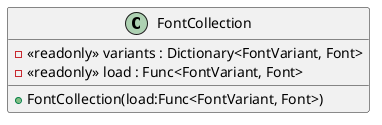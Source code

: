 @startuml
class FontCollection {
    + FontCollection(load:Func<FontVariant, Font>)
    - <<readonly>> variants : Dictionary<FontVariant, Font>
    - <<readonly>> load : Func<FontVariant, Font>
}
@enduml
